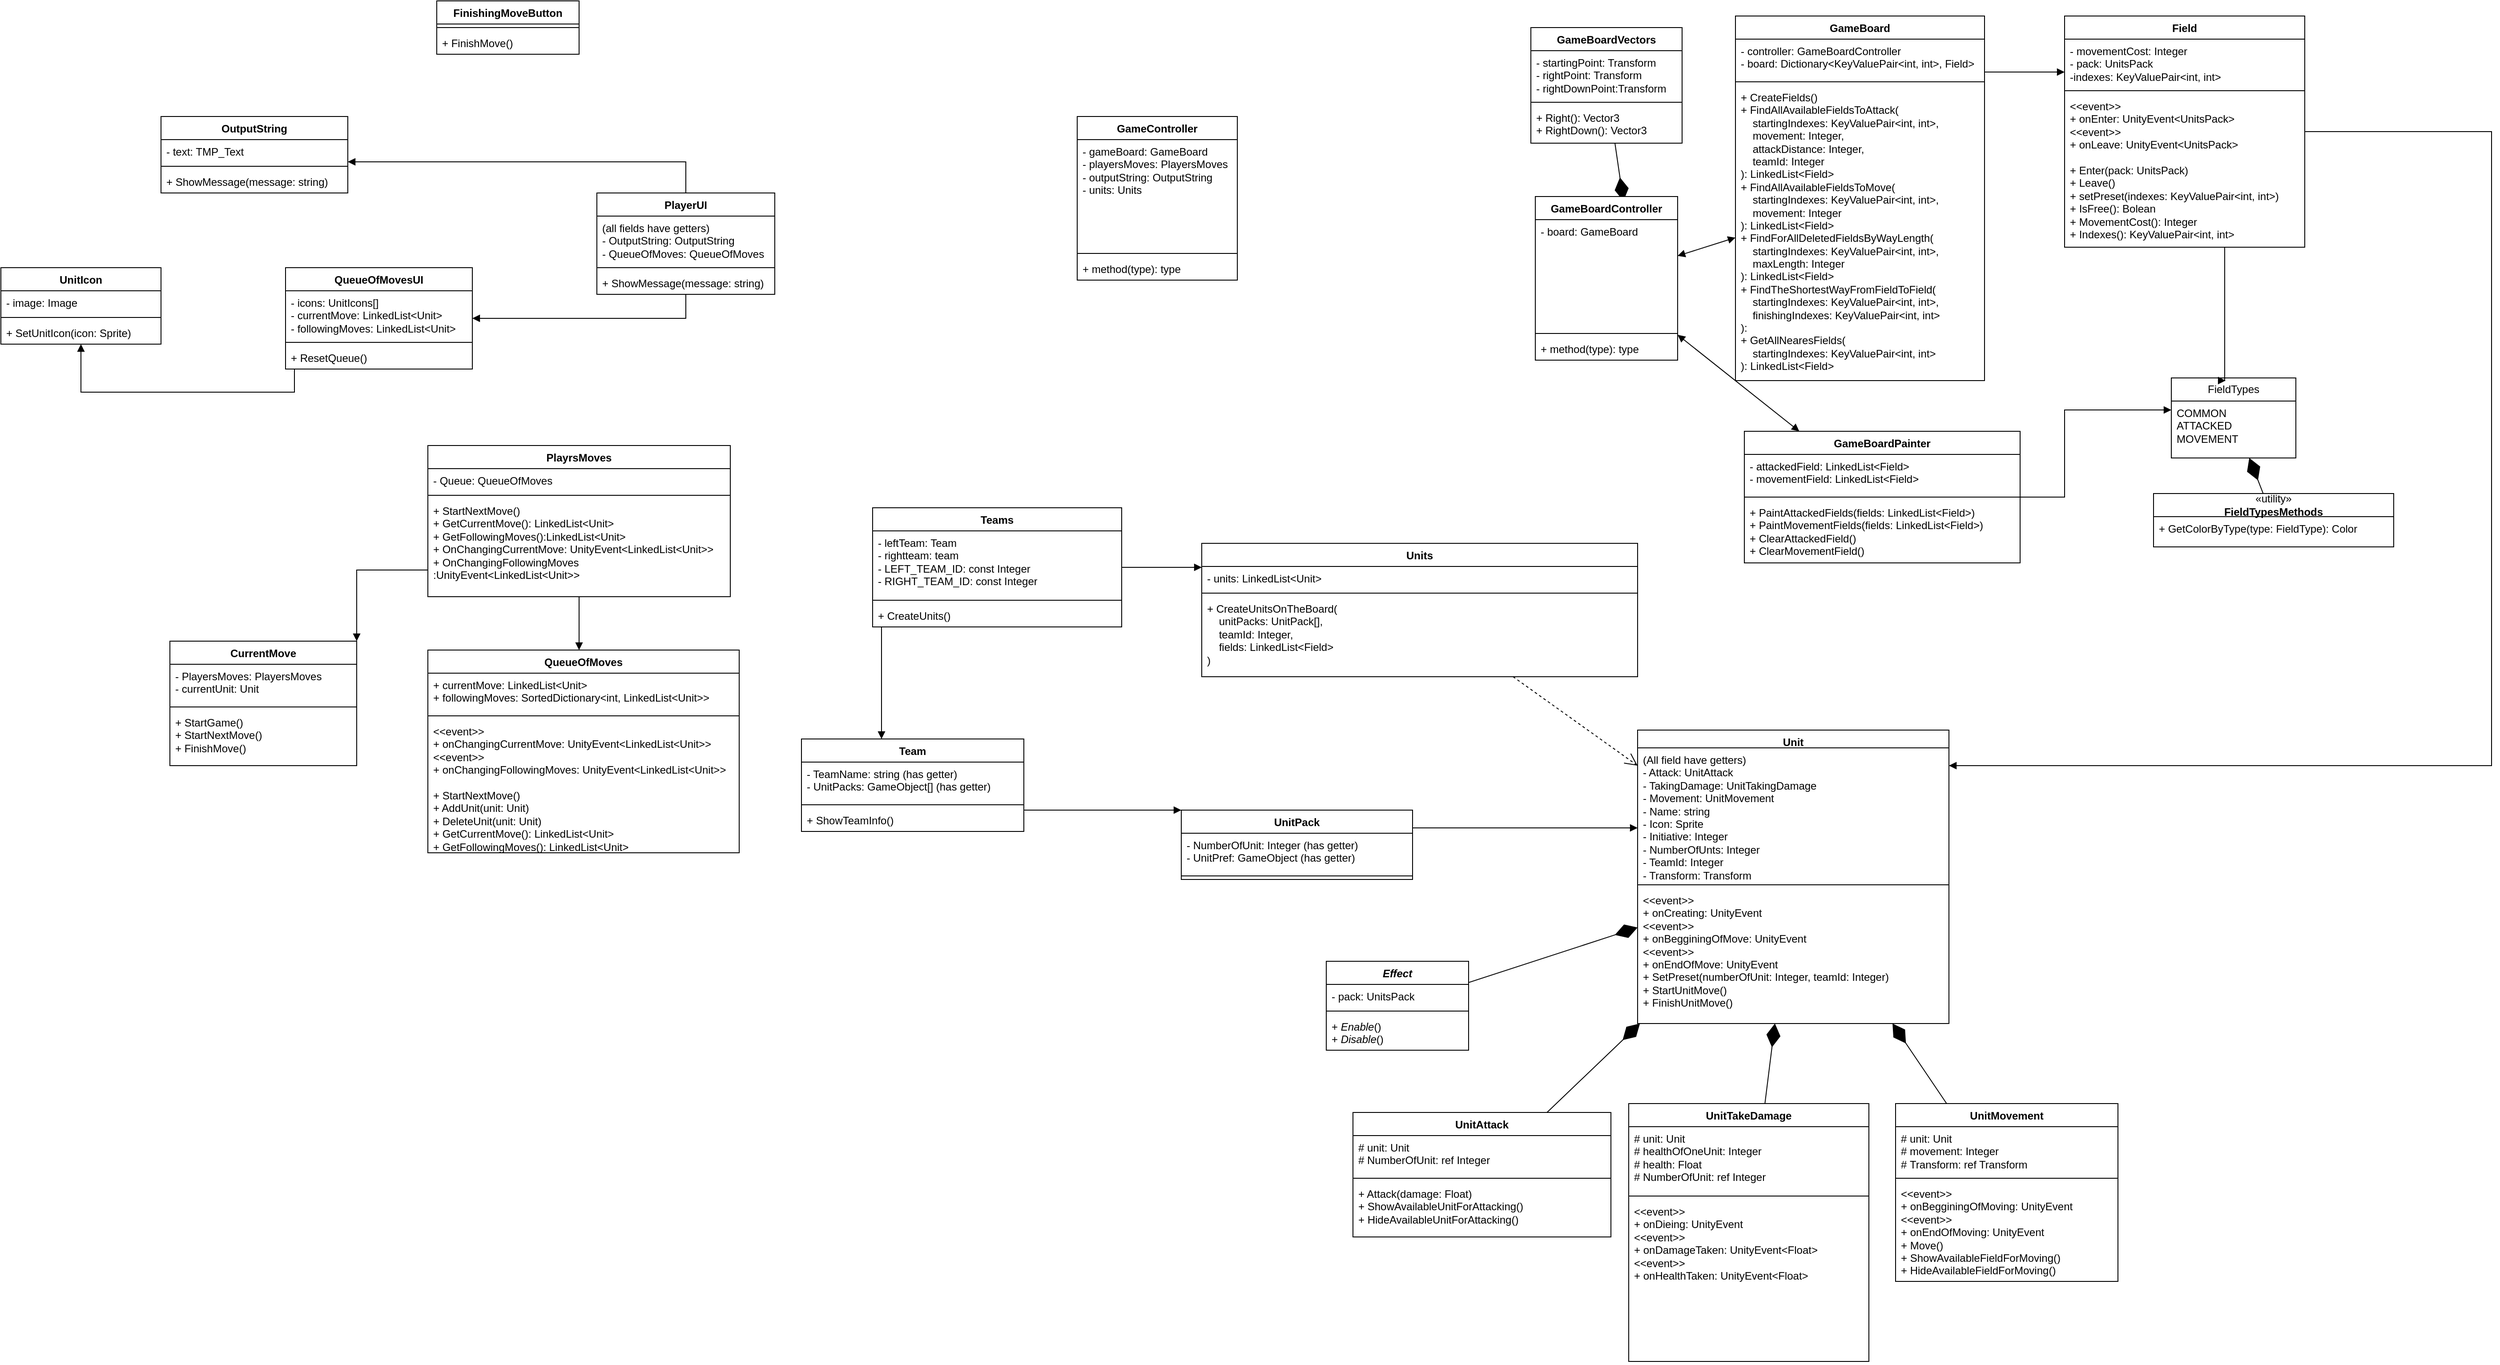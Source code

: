 <mxfile version="21.6.9" type="github">
  <diagram id="C5RBs43oDa-KdzZeNtuy" name="Page-1">
    <mxGraphModel dx="1903" dy="1800" grid="1" gridSize="10" guides="1" tooltips="1" connect="1" arrows="1" fold="1" page="1" pageScale="1" pageWidth="827" pageHeight="1169" math="0" shadow="0">
      <root>
        <mxCell id="WIyWlLk6GJQsqaUBKTNV-0" />
        <mxCell id="WIyWlLk6GJQsqaUBKTNV-1" parent="WIyWlLk6GJQsqaUBKTNV-0" />
        <mxCell id="EaTMiEXX-xrMI2xyaHmL-0" value="GameController" style="swimlane;fontStyle=1;align=center;verticalAlign=top;childLayout=stackLayout;horizontal=1;startSize=26;horizontalStack=0;resizeParent=1;resizeParentMax=0;resizeLast=0;collapsible=1;marginBottom=0;whiteSpace=wrap;html=1;" parent="WIyWlLk6GJQsqaUBKTNV-1" vertex="1">
          <mxGeometry x="450" y="-90" width="180" height="184" as="geometry" />
        </mxCell>
        <mxCell id="EaTMiEXX-xrMI2xyaHmL-1" value="- gameBoard: GameBoard&lt;br&gt;- playersMoves: PlayersMoves&lt;br&gt;- outputString:&amp;nbsp;OutputString&lt;br&gt;- units: Units" style="text;strokeColor=none;fillColor=none;align=left;verticalAlign=top;spacingLeft=4;spacingRight=4;overflow=hidden;rotatable=0;points=[[0,0.5],[1,0.5]];portConstraint=eastwest;whiteSpace=wrap;html=1;" parent="EaTMiEXX-xrMI2xyaHmL-0" vertex="1">
          <mxGeometry y="26" width="180" height="124" as="geometry" />
        </mxCell>
        <mxCell id="EaTMiEXX-xrMI2xyaHmL-2" value="" style="line;strokeWidth=1;fillColor=none;align=left;verticalAlign=middle;spacingTop=-1;spacingLeft=3;spacingRight=3;rotatable=0;labelPosition=right;points=[];portConstraint=eastwest;strokeColor=inherit;" parent="EaTMiEXX-xrMI2xyaHmL-0" vertex="1">
          <mxGeometry y="150" width="180" height="8" as="geometry" />
        </mxCell>
        <mxCell id="EaTMiEXX-xrMI2xyaHmL-3" value="+ method(type): type" style="text;strokeColor=none;fillColor=none;align=left;verticalAlign=top;spacingLeft=4;spacingRight=4;overflow=hidden;rotatable=0;points=[[0,0.5],[1,0.5]];portConstraint=eastwest;whiteSpace=wrap;html=1;" parent="EaTMiEXX-xrMI2xyaHmL-0" vertex="1">
          <mxGeometry y="158" width="180" height="26" as="geometry" />
        </mxCell>
        <mxCell id="EaTMiEXX-xrMI2xyaHmL-4" value="GameBoard&lt;br&gt;" style="swimlane;fontStyle=1;align=center;verticalAlign=top;childLayout=stackLayout;horizontal=1;startSize=26;horizontalStack=0;resizeParent=1;resizeParentMax=0;resizeLast=0;collapsible=1;marginBottom=0;whiteSpace=wrap;html=1;" parent="WIyWlLk6GJQsqaUBKTNV-1" vertex="1">
          <mxGeometry x="1190" y="-203" width="280" height="410" as="geometry" />
        </mxCell>
        <mxCell id="EaTMiEXX-xrMI2xyaHmL-5" value="- controller: GameBoardController&lt;br&gt;- board:&amp;nbsp;Dictionary&amp;lt;KeyValuePair&amp;lt;int, int&amp;gt;, Field&amp;gt;" style="text;strokeColor=none;fillColor=none;align=left;verticalAlign=top;spacingLeft=4;spacingRight=4;overflow=hidden;rotatable=0;points=[[0,0.5],[1,0.5]];portConstraint=eastwest;whiteSpace=wrap;html=1;" parent="EaTMiEXX-xrMI2xyaHmL-4" vertex="1">
          <mxGeometry y="26" width="280" height="44" as="geometry" />
        </mxCell>
        <mxCell id="EaTMiEXX-xrMI2xyaHmL-6" value="" style="line;strokeWidth=1;fillColor=none;align=left;verticalAlign=middle;spacingTop=-1;spacingLeft=3;spacingRight=3;rotatable=0;labelPosition=right;points=[];portConstraint=eastwest;strokeColor=inherit;" parent="EaTMiEXX-xrMI2xyaHmL-4" vertex="1">
          <mxGeometry y="70" width="280" height="8" as="geometry" />
        </mxCell>
        <mxCell id="EaTMiEXX-xrMI2xyaHmL-7" value="+&amp;nbsp;CreateFields()&lt;br&gt;+&amp;nbsp;FindAllAvailableFieldsToAttack(&lt;br&gt;&lt;span style=&quot;&quot;&gt;&lt;span style=&quot;&quot;&gt;&amp;nbsp;&amp;nbsp;&amp;nbsp;&amp;nbsp;&lt;/span&gt;&lt;/span&gt;startingIndexes: KeyValuePair&amp;lt;int, int&amp;gt;, &lt;br&gt;&lt;span style=&quot;&quot;&gt;&lt;span style=&quot;&quot;&gt;&amp;nbsp;&amp;nbsp;&amp;nbsp;&amp;nbsp;&lt;/span&gt;&lt;/span&gt;movement: Integer,&lt;br&gt;&lt;span style=&quot;&quot;&gt;&lt;span style=&quot;&quot;&gt;&amp;nbsp;&amp;nbsp;&amp;nbsp;&amp;nbsp;&lt;/span&gt;&lt;/span&gt;attackDistance: Integer,&lt;br&gt;&lt;span style=&quot;&quot;&gt;&lt;span style=&quot;&quot;&gt;&amp;nbsp;&amp;nbsp;&amp;nbsp;&amp;nbsp;&lt;/span&gt;&lt;/span&gt;teamId: Integer&lt;br&gt;):&amp;nbsp;LinkedList&amp;lt;Field&amp;gt;&lt;br&gt;+&amp;nbsp;FindAllAvailableFieldsToMove(&lt;br style=&quot;border-color: var(--border-color);&quot;&gt;&amp;nbsp;&amp;nbsp;&amp;nbsp;&amp;nbsp;startingIndexes: KeyValuePair&amp;lt;int, int&amp;gt;,&lt;br style=&quot;border-color: var(--border-color);&quot;&gt;&lt;span style=&quot;border-color: var(--border-color);&quot;&gt;&amp;nbsp;&amp;nbsp;&amp;nbsp;&amp;nbsp;&lt;/span&gt;movement: Integer&lt;br&gt;):&amp;nbsp;LinkedList&amp;lt;Field&amp;gt;&lt;br&gt;+&amp;nbsp;FindForAllDeletedFieldsByWayLength(&lt;br style=&quot;border-color: var(--border-color);&quot;&gt;&amp;nbsp;&amp;nbsp;&amp;nbsp;&amp;nbsp;startingIndexes: KeyValuePair&amp;lt;int, int&amp;gt;,&lt;br style=&quot;border-color: var(--border-color);&quot;&gt;&amp;nbsp;&amp;nbsp;&amp;nbsp;&amp;nbsp;maxLength: Integer&lt;br&gt;):&amp;nbsp;LinkedList&amp;lt;Field&amp;gt;&lt;br&gt;+&amp;nbsp;FindTheShortestWayFromFieldToField(&lt;br style=&quot;border-color: var(--border-color);&quot;&gt;&amp;nbsp;&amp;nbsp;&amp;nbsp;&amp;nbsp;startingIndexes: KeyValuePair&amp;lt;int, int&amp;gt;,&lt;br style=&quot;border-color: var(--border-color);&quot;&gt;&amp;nbsp;&amp;nbsp;&amp;nbsp;&amp;nbsp;finishingIndexes: KeyValuePair&amp;lt;int, int&amp;gt;&lt;br&gt;):&amp;nbsp;&lt;br&gt;+&amp;nbsp;GetAllNearesFields(&lt;br style=&quot;border-color: var(--border-color);&quot;&gt;&amp;nbsp;&amp;nbsp;&amp;nbsp;&amp;nbsp;startingIndexes: KeyValuePair&amp;lt;int, int&amp;gt;&lt;br&gt;):&amp;nbsp;LinkedList&amp;lt;Field&amp;gt;&lt;br&gt;" style="text;strokeColor=none;fillColor=none;align=left;verticalAlign=top;spacingLeft=4;spacingRight=4;overflow=hidden;rotatable=0;points=[[0,0.5],[1,0.5]];portConstraint=eastwest;whiteSpace=wrap;html=1;" parent="EaTMiEXX-xrMI2xyaHmL-4" vertex="1">
          <mxGeometry y="78" width="280" height="332" as="geometry" />
        </mxCell>
        <mxCell id="EaTMiEXX-xrMI2xyaHmL-8" value="PlayrsMoves" style="swimlane;fontStyle=1;align=center;verticalAlign=top;childLayout=stackLayout;horizontal=1;startSize=26;horizontalStack=0;resizeParent=1;resizeParentMax=0;resizeLast=0;collapsible=1;marginBottom=0;whiteSpace=wrap;html=1;" parent="WIyWlLk6GJQsqaUBKTNV-1" vertex="1">
          <mxGeometry x="-280" y="280" width="340" height="170" as="geometry" />
        </mxCell>
        <mxCell id="EaTMiEXX-xrMI2xyaHmL-9" value="- Queue: QueueOfMoves" style="text;strokeColor=none;fillColor=none;align=left;verticalAlign=top;spacingLeft=4;spacingRight=4;overflow=hidden;rotatable=0;points=[[0,0.5],[1,0.5]];portConstraint=eastwest;whiteSpace=wrap;html=1;" parent="EaTMiEXX-xrMI2xyaHmL-8" vertex="1">
          <mxGeometry y="26" width="340" height="26" as="geometry" />
        </mxCell>
        <mxCell id="EaTMiEXX-xrMI2xyaHmL-10" value="" style="line;strokeWidth=1;fillColor=none;align=left;verticalAlign=middle;spacingTop=-1;spacingLeft=3;spacingRight=3;rotatable=0;labelPosition=right;points=[];portConstraint=eastwest;strokeColor=inherit;" parent="EaTMiEXX-xrMI2xyaHmL-8" vertex="1">
          <mxGeometry y="52" width="340" height="8" as="geometry" />
        </mxCell>
        <mxCell id="EaTMiEXX-xrMI2xyaHmL-11" value="+&amp;nbsp;StartNextMove()&lt;br&gt;+&amp;nbsp;GetCurrentMove():&amp;nbsp;LinkedList&amp;lt;Unit&amp;gt;&lt;br&gt;+ GetFollowingMoves():LinkedList&amp;lt;Unit&amp;gt;&lt;br&gt;+&amp;nbsp;OnChangingCurrentMove:&amp;nbsp;UnityEvent&amp;lt;LinkedList&amp;lt;Unit&amp;gt;&amp;gt;&lt;br&gt;+ OnChangingFollowingMoves :UnityEvent&amp;lt;LinkedList&amp;lt;Unit&amp;gt;&amp;gt;" style="text;strokeColor=none;fillColor=none;align=left;verticalAlign=top;spacingLeft=4;spacingRight=4;overflow=hidden;rotatable=0;points=[[0,0.5],[1,0.5]];portConstraint=eastwest;whiteSpace=wrap;html=1;" parent="EaTMiEXX-xrMI2xyaHmL-8" vertex="1">
          <mxGeometry y="60" width="340" height="110" as="geometry" />
        </mxCell>
        <mxCell id="EaTMiEXX-xrMI2xyaHmL-12" value="OutputString" style="swimlane;fontStyle=1;align=center;verticalAlign=top;childLayout=stackLayout;horizontal=1;startSize=26;horizontalStack=0;resizeParent=1;resizeParentMax=0;resizeLast=0;collapsible=1;marginBottom=0;whiteSpace=wrap;html=1;" parent="WIyWlLk6GJQsqaUBKTNV-1" vertex="1">
          <mxGeometry x="-580" y="-90" width="210" height="86" as="geometry" />
        </mxCell>
        <mxCell id="EaTMiEXX-xrMI2xyaHmL-13" value="- text: TMP_Text" style="text;strokeColor=none;fillColor=none;align=left;verticalAlign=top;spacingLeft=4;spacingRight=4;overflow=hidden;rotatable=0;points=[[0,0.5],[1,0.5]];portConstraint=eastwest;whiteSpace=wrap;html=1;" parent="EaTMiEXX-xrMI2xyaHmL-12" vertex="1">
          <mxGeometry y="26" width="210" height="26" as="geometry" />
        </mxCell>
        <mxCell id="EaTMiEXX-xrMI2xyaHmL-14" value="" style="line;strokeWidth=1;fillColor=none;align=left;verticalAlign=middle;spacingTop=-1;spacingLeft=3;spacingRight=3;rotatable=0;labelPosition=right;points=[];portConstraint=eastwest;strokeColor=inherit;" parent="EaTMiEXX-xrMI2xyaHmL-12" vertex="1">
          <mxGeometry y="52" width="210" height="8" as="geometry" />
        </mxCell>
        <mxCell id="EaTMiEXX-xrMI2xyaHmL-15" value="+&amp;nbsp;ShowMessage(message: string)" style="text;strokeColor=none;fillColor=none;align=left;verticalAlign=top;spacingLeft=4;spacingRight=4;overflow=hidden;rotatable=0;points=[[0,0.5],[1,0.5]];portConstraint=eastwest;whiteSpace=wrap;html=1;" parent="EaTMiEXX-xrMI2xyaHmL-12" vertex="1">
          <mxGeometry y="60" width="210" height="26" as="geometry" />
        </mxCell>
        <mxCell id="EaTMiEXX-xrMI2xyaHmL-16" value="Units" style="swimlane;fontStyle=1;align=center;verticalAlign=top;childLayout=stackLayout;horizontal=1;startSize=26;horizontalStack=0;resizeParent=1;resizeParentMax=0;resizeLast=0;collapsible=1;marginBottom=0;whiteSpace=wrap;html=1;" parent="WIyWlLk6GJQsqaUBKTNV-1" vertex="1">
          <mxGeometry x="590" y="390" width="490" height="150" as="geometry" />
        </mxCell>
        <mxCell id="EaTMiEXX-xrMI2xyaHmL-17" value="- units: LinkedList&amp;lt;Unit&amp;gt;" style="text;strokeColor=none;fillColor=none;align=left;verticalAlign=top;spacingLeft=4;spacingRight=4;overflow=hidden;rotatable=0;points=[[0,0.5],[1,0.5]];portConstraint=eastwest;whiteSpace=wrap;html=1;" parent="EaTMiEXX-xrMI2xyaHmL-16" vertex="1">
          <mxGeometry y="26" width="490" height="26" as="geometry" />
        </mxCell>
        <mxCell id="EaTMiEXX-xrMI2xyaHmL-18" value="" style="line;strokeWidth=1;fillColor=none;align=left;verticalAlign=middle;spacingTop=-1;spacingLeft=3;spacingRight=3;rotatable=0;labelPosition=right;points=[];portConstraint=eastwest;strokeColor=inherit;" parent="EaTMiEXX-xrMI2xyaHmL-16" vertex="1">
          <mxGeometry y="52" width="490" height="8" as="geometry" />
        </mxCell>
        <mxCell id="EaTMiEXX-xrMI2xyaHmL-19" value="+ CreateUnitsOnTheBoard(&lt;br&gt;&lt;span style=&quot;&quot;&gt;&lt;span style=&quot;&quot;&gt;&amp;nbsp;&amp;nbsp;&amp;nbsp;&amp;nbsp;&lt;/span&gt;&lt;/span&gt;unitPacks:&amp;nbsp;UnitPack[],&lt;br&gt;&lt;span style=&quot;&quot;&gt;&lt;span style=&quot;&quot;&gt;&amp;nbsp;&amp;nbsp;&amp;nbsp;&amp;nbsp;&lt;/span&gt;&lt;/span&gt;teamId: Integer,&lt;br&gt;&lt;span style=&quot;&quot;&gt;&lt;span style=&quot;&quot;&gt;&amp;nbsp;&amp;nbsp;&amp;nbsp;&amp;nbsp;&lt;/span&gt;&lt;/span&gt;fields:&amp;nbsp;LinkedList&amp;lt;Field&amp;gt;&lt;br&gt;)&lt;br&gt;" style="text;strokeColor=none;fillColor=none;align=left;verticalAlign=top;spacingLeft=4;spacingRight=4;overflow=hidden;rotatable=0;points=[[0,0.5],[1,0.5]];portConstraint=eastwest;whiteSpace=wrap;html=1;" parent="EaTMiEXX-xrMI2xyaHmL-16" vertex="1">
          <mxGeometry y="60" width="490" height="90" as="geometry" />
        </mxCell>
        <mxCell id="EaTMiEXX-xrMI2xyaHmL-38" value="&lt;i&gt;Effect&lt;/i&gt;" style="swimlane;fontStyle=1;align=center;verticalAlign=top;childLayout=stackLayout;horizontal=1;startSize=26;horizontalStack=0;resizeParent=1;resizeParentMax=0;resizeLast=0;collapsible=1;marginBottom=0;whiteSpace=wrap;html=1;" parent="WIyWlLk6GJQsqaUBKTNV-1" vertex="1">
          <mxGeometry x="730" y="860" width="160" height="100" as="geometry" />
        </mxCell>
        <mxCell id="EaTMiEXX-xrMI2xyaHmL-39" value="- pack: UnitsPack" style="text;strokeColor=none;fillColor=none;align=left;verticalAlign=top;spacingLeft=4;spacingRight=4;overflow=hidden;rotatable=0;points=[[0,0.5],[1,0.5]];portConstraint=eastwest;whiteSpace=wrap;html=1;" parent="EaTMiEXX-xrMI2xyaHmL-38" vertex="1">
          <mxGeometry y="26" width="160" height="26" as="geometry" />
        </mxCell>
        <mxCell id="EaTMiEXX-xrMI2xyaHmL-40" value="" style="line;strokeWidth=1;fillColor=none;align=left;verticalAlign=middle;spacingTop=-1;spacingLeft=3;spacingRight=3;rotatable=0;labelPosition=right;points=[];portConstraint=eastwest;strokeColor=inherit;" parent="EaTMiEXX-xrMI2xyaHmL-38" vertex="1">
          <mxGeometry y="52" width="160" height="8" as="geometry" />
        </mxCell>
        <mxCell id="EaTMiEXX-xrMI2xyaHmL-41" value="+&amp;nbsp;&lt;i style=&quot;border-color: var(--border-color);&quot;&gt;Enable&lt;/i&gt;()&lt;br style=&quot;border-color: var(--border-color);&quot;&gt;+&amp;nbsp;&lt;i style=&quot;border-color: var(--border-color);&quot;&gt;Disable&lt;/i&gt;()" style="text;strokeColor=none;fillColor=none;align=left;verticalAlign=top;spacingLeft=4;spacingRight=4;overflow=hidden;rotatable=0;points=[[0,0.5],[1,0.5]];portConstraint=eastwest;whiteSpace=wrap;html=1;" parent="EaTMiEXX-xrMI2xyaHmL-38" vertex="1">
          <mxGeometry y="60" width="160" height="40" as="geometry" />
        </mxCell>
        <mxCell id="EaTMiEXX-xrMI2xyaHmL-44" value="Unit" style="swimlane;fontStyle=1;align=center;verticalAlign=top;childLayout=stackLayout;horizontal=1;startSize=20;horizontalStack=0;resizeParent=1;resizeParentMax=0;resizeLast=0;collapsible=1;marginBottom=0;whiteSpace=wrap;html=1;" parent="WIyWlLk6GJQsqaUBKTNV-1" vertex="1">
          <mxGeometry x="1080" y="600" width="350" height="330" as="geometry" />
        </mxCell>
        <mxCell id="EaTMiEXX-xrMI2xyaHmL-45" value="(All field have getters)&lt;br&gt;- Attack: UnitAttack&lt;br&gt;- TakingDamage: UnitTakingDamage&lt;br&gt;- Movement: UnitMovement&lt;br&gt;- Name: string&lt;br&gt;- Icon: Sprite&lt;br&gt;- Initiative: Integer&lt;br&gt;- NumberOfUnts: Integer&lt;br&gt;- TeamId: Integer&lt;br&gt;- Transform: Transform" style="text;strokeColor=none;fillColor=none;align=left;verticalAlign=top;spacingLeft=4;spacingRight=4;overflow=hidden;rotatable=0;points=[[0,0.5],[1,0.5]];portConstraint=eastwest;whiteSpace=wrap;html=1;" parent="EaTMiEXX-xrMI2xyaHmL-44" vertex="1">
          <mxGeometry y="20" width="350" height="150" as="geometry" />
        </mxCell>
        <mxCell id="EaTMiEXX-xrMI2xyaHmL-46" value="" style="line;strokeWidth=1;fillColor=none;align=left;verticalAlign=middle;spacingTop=-1;spacingLeft=3;spacingRight=3;rotatable=0;labelPosition=right;points=[];portConstraint=eastwest;strokeColor=inherit;" parent="EaTMiEXX-xrMI2xyaHmL-44" vertex="1">
          <mxGeometry y="170" width="350" height="8" as="geometry" />
        </mxCell>
        <mxCell id="EaTMiEXX-xrMI2xyaHmL-47" value="&amp;lt;&amp;lt;event&amp;gt;&amp;gt;&lt;br style=&quot;border-color: var(--border-color);&quot;&gt;+ onCreating: UnityEvent&lt;br&gt;&amp;lt;&amp;lt;event&amp;gt;&amp;gt;&lt;br style=&quot;border-color: var(--border-color);&quot;&gt;+ onBegginingOfMove: UnityEvent&lt;br&gt;&amp;lt;&amp;lt;event&amp;gt;&amp;gt;&lt;br style=&quot;border-color: var(--border-color);&quot;&gt;+ onEndOfMove: UnityEvent&lt;br&gt;+ SetPreset(numberOfUnit: Integer, teamId: Integer)&lt;br&gt;+&amp;nbsp;StartUnitMove()&lt;br&gt;+&amp;nbsp;FinishUnitMove()" style="text;strokeColor=none;fillColor=none;align=left;verticalAlign=top;spacingLeft=4;spacingRight=4;overflow=hidden;rotatable=0;points=[[0,0.5],[1,0.5]];portConstraint=eastwest;whiteSpace=wrap;html=1;" parent="EaTMiEXX-xrMI2xyaHmL-44" vertex="1">
          <mxGeometry y="178" width="350" height="152" as="geometry" />
        </mxCell>
        <mxCell id="EaTMiEXX-xrMI2xyaHmL-49" value="" style="endArrow=diamondThin;endFill=1;endSize=24;html=1;rounded=0;" parent="WIyWlLk6GJQsqaUBKTNV-1" source="EaTMiEXX-xrMI2xyaHmL-38" target="EaTMiEXX-xrMI2xyaHmL-44" edge="1">
          <mxGeometry width="160" relative="1" as="geometry">
            <mxPoint x="742" y="743" as="sourcePoint" />
            <mxPoint x="619.953" y="638" as="targetPoint" />
          </mxGeometry>
        </mxCell>
        <mxCell id="EaTMiEXX-xrMI2xyaHmL-51" value="Field" style="swimlane;fontStyle=1;align=center;verticalAlign=top;childLayout=stackLayout;horizontal=1;startSize=26;horizontalStack=0;resizeParent=1;resizeParentMax=0;resizeLast=0;collapsible=1;marginBottom=0;whiteSpace=wrap;html=1;" parent="WIyWlLk6GJQsqaUBKTNV-1" vertex="1">
          <mxGeometry x="1560" y="-203" width="270" height="260" as="geometry" />
        </mxCell>
        <mxCell id="EaTMiEXX-xrMI2xyaHmL-52" value="- movementCost: Integer&lt;br&gt;- pack: UnitsPack&lt;br&gt;-indexes: KeyValuePair&amp;lt;int, int&amp;gt;" style="text;strokeColor=none;fillColor=none;align=left;verticalAlign=top;spacingLeft=4;spacingRight=4;overflow=hidden;rotatable=0;points=[[0,0.5],[1,0.5]];portConstraint=eastwest;whiteSpace=wrap;html=1;" parent="EaTMiEXX-xrMI2xyaHmL-51" vertex="1">
          <mxGeometry y="26" width="270" height="54" as="geometry" />
        </mxCell>
        <mxCell id="EaTMiEXX-xrMI2xyaHmL-53" value="" style="line;strokeWidth=1;fillColor=none;align=left;verticalAlign=middle;spacingTop=-1;spacingLeft=3;spacingRight=3;rotatable=0;labelPosition=right;points=[];portConstraint=eastwest;strokeColor=inherit;" parent="EaTMiEXX-xrMI2xyaHmL-51" vertex="1">
          <mxGeometry y="80" width="270" height="8" as="geometry" />
        </mxCell>
        <mxCell id="EaTMiEXX-xrMI2xyaHmL-54" value="&amp;lt;&amp;lt;event&amp;gt;&amp;gt;&lt;br&gt;+ onEnter: UnityEvent&amp;lt;UnitsPack&amp;gt;&lt;br&gt;&amp;lt;&amp;lt;event&amp;gt;&amp;gt;&lt;br style=&quot;border-color: var(--border-color);&quot;&gt;+ onLeave: UnityEvent&amp;lt;UnitsPack&amp;gt;&lt;br&gt;&lt;br&gt;+ Enter(pack: UnitsPack)&amp;nbsp;&lt;br&gt;+ Leave()&lt;br style=&quot;border-color: var(--border-color);&quot;&gt;+ setPreset(indexes: KeyValuePair&amp;lt;int, int&amp;gt;)&lt;br&gt;+ IsFree(): Bolean&lt;br&gt;+ MovementCost(): Integer&lt;br&gt;+ Indexes(): KeyValuePair&amp;lt;int, int&amp;gt;" style="text;strokeColor=none;fillColor=none;align=left;verticalAlign=top;spacingLeft=4;spacingRight=4;overflow=hidden;rotatable=0;points=[[0,0.5],[1,0.5]];portConstraint=eastwest;whiteSpace=wrap;html=1;" parent="EaTMiEXX-xrMI2xyaHmL-51" vertex="1">
          <mxGeometry y="88" width="270" height="172" as="geometry" />
        </mxCell>
        <mxCell id="EaTMiEXX-xrMI2xyaHmL-76" value="" style="html=1;verticalAlign=bottom;endArrow=block;edgeStyle=elbowEdgeStyle;elbow=horizontal;curved=0;rounded=0;" parent="WIyWlLk6GJQsqaUBKTNV-1" source="EaTMiEXX-xrMI2xyaHmL-4" target="EaTMiEXX-xrMI2xyaHmL-51" edge="1">
          <mxGeometry width="80" relative="1" as="geometry">
            <mxPoint x="863" y="270" as="sourcePoint" />
            <mxPoint x="1016" y="270" as="targetPoint" />
            <Array as="points">
              <mxPoint x="1510" y="-140" />
            </Array>
          </mxGeometry>
        </mxCell>
        <mxCell id="EaTMiEXX-xrMI2xyaHmL-77" value="Teams" style="swimlane;fontStyle=1;align=center;verticalAlign=top;childLayout=stackLayout;horizontal=1;startSize=26;horizontalStack=0;resizeParent=1;resizeParentMax=0;resizeLast=0;collapsible=1;marginBottom=0;whiteSpace=wrap;html=1;" parent="WIyWlLk6GJQsqaUBKTNV-1" vertex="1">
          <mxGeometry x="220" y="350" width="280" height="134" as="geometry" />
        </mxCell>
        <mxCell id="EaTMiEXX-xrMI2xyaHmL-78" value="- leftTeam: Team&lt;br&gt;- rightteam: team&lt;br&gt;-&amp;nbsp;LEFT_TEAM_ID: const Integer&lt;br&gt;-&amp;nbsp;RIGHT_TEAM_ID: const Integer" style="text;strokeColor=none;fillColor=none;align=left;verticalAlign=top;spacingLeft=4;spacingRight=4;overflow=hidden;rotatable=0;points=[[0,0.5],[1,0.5]];portConstraint=eastwest;whiteSpace=wrap;html=1;" parent="EaTMiEXX-xrMI2xyaHmL-77" vertex="1">
          <mxGeometry y="26" width="280" height="74" as="geometry" />
        </mxCell>
        <mxCell id="EaTMiEXX-xrMI2xyaHmL-79" value="" style="line;strokeWidth=1;fillColor=none;align=left;verticalAlign=middle;spacingTop=-1;spacingLeft=3;spacingRight=3;rotatable=0;labelPosition=right;points=[];portConstraint=eastwest;strokeColor=inherit;" parent="EaTMiEXX-xrMI2xyaHmL-77" vertex="1">
          <mxGeometry y="100" width="280" height="8" as="geometry" />
        </mxCell>
        <mxCell id="EaTMiEXX-xrMI2xyaHmL-80" value="+ CreateUnits()" style="text;strokeColor=none;fillColor=none;align=left;verticalAlign=top;spacingLeft=4;spacingRight=4;overflow=hidden;rotatable=0;points=[[0,0.5],[1,0.5]];portConstraint=eastwest;whiteSpace=wrap;html=1;" parent="EaTMiEXX-xrMI2xyaHmL-77" vertex="1">
          <mxGeometry y="108" width="280" height="26" as="geometry" />
        </mxCell>
        <mxCell id="EaTMiEXX-xrMI2xyaHmL-85" value="" style="html=1;verticalAlign=bottom;endArrow=block;edgeStyle=elbowEdgeStyle;elbow=horizontal;curved=0;rounded=0;" parent="WIyWlLk6GJQsqaUBKTNV-1" source="EaTMiEXX-xrMI2xyaHmL-77" target="cfCIgnpP6FmtXwm1uvhF-5" edge="1">
          <mxGeometry x="-0.009" width="80" relative="1" as="geometry">
            <mxPoint x="270" y="460" as="sourcePoint" />
            <mxPoint x="230" y="560" as="targetPoint" />
            <Array as="points">
              <mxPoint x="230" y="500" />
            </Array>
            <mxPoint as="offset" />
          </mxGeometry>
        </mxCell>
        <mxCell id="FYeSxJj_n7ljjAGS_XsX-0" value="" style="html=1;verticalAlign=bottom;endArrow=block;edgeStyle=elbowEdgeStyle;elbow=vertical;curved=0;rounded=0;" parent="WIyWlLk6GJQsqaUBKTNV-1" source="EaTMiEXX-xrMI2xyaHmL-51" target="EaTMiEXX-xrMI2xyaHmL-44" edge="1">
          <mxGeometry width="80" relative="1" as="geometry">
            <mxPoint x="870" y="280" as="sourcePoint" />
            <mxPoint x="587" y="548" as="targetPoint" />
            <Array as="points">
              <mxPoint x="2040" y="640" />
            </Array>
          </mxGeometry>
        </mxCell>
        <mxCell id="FYeSxJj_n7ljjAGS_XsX-2" value="GameBoardVectors&lt;br&gt;" style="swimlane;fontStyle=1;align=center;verticalAlign=top;childLayout=stackLayout;horizontal=1;startSize=26;horizontalStack=0;resizeParent=1;resizeParentMax=0;resizeLast=0;collapsible=1;marginBottom=0;whiteSpace=wrap;html=1;" parent="WIyWlLk6GJQsqaUBKTNV-1" vertex="1">
          <mxGeometry x="960" y="-190" width="170" height="130" as="geometry" />
        </mxCell>
        <mxCell id="FYeSxJj_n7ljjAGS_XsX-3" value="- startingPoint: Transform&lt;br&gt;- rightPoint: Transform&lt;br&gt;- rightDownPoint:Transform" style="text;strokeColor=none;fillColor=none;align=left;verticalAlign=top;spacingLeft=4;spacingRight=4;overflow=hidden;rotatable=0;points=[[0,0.5],[1,0.5]];portConstraint=eastwest;whiteSpace=wrap;html=1;" parent="FYeSxJj_n7ljjAGS_XsX-2" vertex="1">
          <mxGeometry y="26" width="170" height="54" as="geometry" />
        </mxCell>
        <mxCell id="FYeSxJj_n7ljjAGS_XsX-4" value="" style="line;strokeWidth=1;fillColor=none;align=left;verticalAlign=middle;spacingTop=-1;spacingLeft=3;spacingRight=3;rotatable=0;labelPosition=right;points=[];portConstraint=eastwest;strokeColor=inherit;" parent="FYeSxJj_n7ljjAGS_XsX-2" vertex="1">
          <mxGeometry y="80" width="170" height="8" as="geometry" />
        </mxCell>
        <mxCell id="FYeSxJj_n7ljjAGS_XsX-5" value="+ Right(): Vector3&lt;br&gt;+ RightDown(): Vector3" style="text;strokeColor=none;fillColor=none;align=left;verticalAlign=top;spacingLeft=4;spacingRight=4;overflow=hidden;rotatable=0;points=[[0,0.5],[1,0.5]];portConstraint=eastwest;whiteSpace=wrap;html=1;" parent="FYeSxJj_n7ljjAGS_XsX-2" vertex="1">
          <mxGeometry y="88" width="170" height="42" as="geometry" />
        </mxCell>
        <mxCell id="FYeSxJj_n7ljjAGS_XsX-6" value="" style="endArrow=diamondThin;endFill=1;endSize=24;html=1;rounded=0;entryX=0.619;entryY=0.028;entryDx=0;entryDy=0;entryPerimeter=0;" parent="WIyWlLk6GJQsqaUBKTNV-1" source="FYeSxJj_n7ljjAGS_XsX-2" target="FYeSxJj_n7ljjAGS_XsX-7" edge="1">
          <mxGeometry width="160" relative="1" as="geometry">
            <mxPoint x="853" y="80" as="sourcePoint" />
            <mxPoint x="1013" y="80" as="targetPoint" />
          </mxGeometry>
        </mxCell>
        <mxCell id="FYeSxJj_n7ljjAGS_XsX-7" value="GameBoardController&lt;br&gt;" style="swimlane;fontStyle=1;align=center;verticalAlign=top;childLayout=stackLayout;horizontal=1;startSize=26;horizontalStack=0;resizeParent=1;resizeParentMax=0;resizeLast=0;collapsible=1;marginBottom=0;whiteSpace=wrap;html=1;" parent="WIyWlLk6GJQsqaUBKTNV-1" vertex="1">
          <mxGeometry x="965" width="160" height="184" as="geometry" />
        </mxCell>
        <mxCell id="FYeSxJj_n7ljjAGS_XsX-8" value="- board: GameBoard" style="text;strokeColor=none;fillColor=none;align=left;verticalAlign=top;spacingLeft=4;spacingRight=4;overflow=hidden;rotatable=0;points=[[0,0.5],[1,0.5]];portConstraint=eastwest;whiteSpace=wrap;html=1;" parent="FYeSxJj_n7ljjAGS_XsX-7" vertex="1">
          <mxGeometry y="26" width="160" height="124" as="geometry" />
        </mxCell>
        <mxCell id="FYeSxJj_n7ljjAGS_XsX-9" value="" style="line;strokeWidth=1;fillColor=none;align=left;verticalAlign=middle;spacingTop=-1;spacingLeft=3;spacingRight=3;rotatable=0;labelPosition=right;points=[];portConstraint=eastwest;strokeColor=inherit;" parent="FYeSxJj_n7ljjAGS_XsX-7" vertex="1">
          <mxGeometry y="150" width="160" height="8" as="geometry" />
        </mxCell>
        <mxCell id="FYeSxJj_n7ljjAGS_XsX-10" value="+ method(type): type" style="text;strokeColor=none;fillColor=none;align=left;verticalAlign=top;spacingLeft=4;spacingRight=4;overflow=hidden;rotatable=0;points=[[0,0.5],[1,0.5]];portConstraint=eastwest;whiteSpace=wrap;html=1;" parent="FYeSxJj_n7ljjAGS_XsX-7" vertex="1">
          <mxGeometry y="158" width="160" height="26" as="geometry" />
        </mxCell>
        <mxCell id="FYeSxJj_n7ljjAGS_XsX-12" value="" style="endArrow=block;startArrow=block;endFill=1;startFill=1;html=1;rounded=0;" parent="WIyWlLk6GJQsqaUBKTNV-1" source="FYeSxJj_n7ljjAGS_XsX-7" target="EaTMiEXX-xrMI2xyaHmL-4" edge="1">
          <mxGeometry width="160" relative="1" as="geometry">
            <mxPoint x="700" y="280" as="sourcePoint" />
            <mxPoint x="860" y="280" as="targetPoint" />
          </mxGeometry>
        </mxCell>
        <mxCell id="JQ3Jmw7PuCBVcFsn3EA5-0" value="UnitTakeDamage" style="swimlane;fontStyle=1;align=center;verticalAlign=top;childLayout=stackLayout;horizontal=1;startSize=26;horizontalStack=0;resizeParent=1;resizeParentMax=0;resizeLast=0;collapsible=1;marginBottom=0;whiteSpace=wrap;html=1;" parent="WIyWlLk6GJQsqaUBKTNV-1" vertex="1">
          <mxGeometry x="1070" y="1020" width="270" height="290" as="geometry" />
        </mxCell>
        <mxCell id="JQ3Jmw7PuCBVcFsn3EA5-1" value="#&amp;nbsp;unit: Unit&lt;br&gt;#&amp;nbsp;healthOfOneUnit: Integer&lt;br&gt;#&amp;nbsp;health: Float&lt;br&gt;#&amp;nbsp;NumberOfUnit: ref Integer" style="text;strokeColor=none;fillColor=none;align=left;verticalAlign=top;spacingLeft=4;spacingRight=4;overflow=hidden;rotatable=0;points=[[0,0.5],[1,0.5]];portConstraint=eastwest;whiteSpace=wrap;html=1;" parent="JQ3Jmw7PuCBVcFsn3EA5-0" vertex="1">
          <mxGeometry y="26" width="270" height="74" as="geometry" />
        </mxCell>
        <mxCell id="JQ3Jmw7PuCBVcFsn3EA5-2" value="" style="line;strokeWidth=1;fillColor=none;align=left;verticalAlign=middle;spacingTop=-1;spacingLeft=3;spacingRight=3;rotatable=0;labelPosition=right;points=[];portConstraint=eastwest;strokeColor=inherit;" parent="JQ3Jmw7PuCBVcFsn3EA5-0" vertex="1">
          <mxGeometry y="100" width="270" height="8" as="geometry" />
        </mxCell>
        <mxCell id="JQ3Jmw7PuCBVcFsn3EA5-3" value="&amp;lt;&amp;lt;event&amp;gt;&amp;gt;&lt;br style=&quot;border-color: var(--border-color);&quot;&gt;+ onDieing: UnityEvent&lt;br style=&quot;border-color: var(--border-color);&quot;&gt;&amp;lt;&amp;lt;event&amp;gt;&amp;gt;&lt;br style=&quot;border-color: var(--border-color);&quot;&gt;+ onDamageTaken: UnityEvent&amp;lt;Float&amp;gt;&lt;br style=&quot;border-color: var(--border-color);&quot;&gt;&amp;lt;&amp;lt;event&amp;gt;&amp;gt;&lt;br style=&quot;border-color: var(--border-color);&quot;&gt;+ onHealthTaken: UnityEvent&amp;lt;Float&amp;gt;" style="text;strokeColor=none;fillColor=none;align=left;verticalAlign=top;spacingLeft=4;spacingRight=4;overflow=hidden;rotatable=0;points=[[0,0.5],[1,0.5]];portConstraint=eastwest;whiteSpace=wrap;html=1;" parent="JQ3Jmw7PuCBVcFsn3EA5-0" vertex="1">
          <mxGeometry y="108" width="270" height="182" as="geometry" />
        </mxCell>
        <mxCell id="JQ3Jmw7PuCBVcFsn3EA5-4" value="UnitAttack" style="swimlane;fontStyle=1;align=center;verticalAlign=top;childLayout=stackLayout;horizontal=1;startSize=26;horizontalStack=0;resizeParent=1;resizeParentMax=0;resizeLast=0;collapsible=1;marginBottom=0;whiteSpace=wrap;html=1;" parent="WIyWlLk6GJQsqaUBKTNV-1" vertex="1">
          <mxGeometry x="760" y="1030" width="290" height="140" as="geometry" />
        </mxCell>
        <mxCell id="JQ3Jmw7PuCBVcFsn3EA5-5" value="#&amp;nbsp;unit: Unit&lt;br style=&quot;border-color: var(--border-color);&quot;&gt;#&amp;nbsp;NumberOfUnit: ref Integer" style="text;strokeColor=none;fillColor=none;align=left;verticalAlign=top;spacingLeft=4;spacingRight=4;overflow=hidden;rotatable=0;points=[[0,0.5],[1,0.5]];portConstraint=eastwest;whiteSpace=wrap;html=1;" parent="JQ3Jmw7PuCBVcFsn3EA5-4" vertex="1">
          <mxGeometry y="26" width="290" height="44" as="geometry" />
        </mxCell>
        <mxCell id="JQ3Jmw7PuCBVcFsn3EA5-6" value="" style="line;strokeWidth=1;fillColor=none;align=left;verticalAlign=middle;spacingTop=-1;spacingLeft=3;spacingRight=3;rotatable=0;labelPosition=right;points=[];portConstraint=eastwest;strokeColor=inherit;" parent="JQ3Jmw7PuCBVcFsn3EA5-4" vertex="1">
          <mxGeometry y="70" width="290" height="8" as="geometry" />
        </mxCell>
        <mxCell id="JQ3Jmw7PuCBVcFsn3EA5-7" value="+ Attack(damage: Float)&lt;br&gt;+&amp;nbsp;ShowAvailableUnitForAttacking()&lt;br&gt;+&amp;nbsp;HideAvailableUnitForAttacking()" style="text;strokeColor=none;fillColor=none;align=left;verticalAlign=top;spacingLeft=4;spacingRight=4;overflow=hidden;rotatable=0;points=[[0,0.5],[1,0.5]];portConstraint=eastwest;whiteSpace=wrap;html=1;" parent="JQ3Jmw7PuCBVcFsn3EA5-4" vertex="1">
          <mxGeometry y="78" width="290" height="62" as="geometry" />
        </mxCell>
        <mxCell id="JQ3Jmw7PuCBVcFsn3EA5-12" value="UnitMovement" style="swimlane;fontStyle=1;align=center;verticalAlign=top;childLayout=stackLayout;horizontal=1;startSize=26;horizontalStack=0;resizeParent=1;resizeParentMax=0;resizeLast=0;collapsible=1;marginBottom=0;whiteSpace=wrap;html=1;" parent="WIyWlLk6GJQsqaUBKTNV-1" vertex="1">
          <mxGeometry x="1370" y="1020" width="250" height="200" as="geometry" />
        </mxCell>
        <mxCell id="JQ3Jmw7PuCBVcFsn3EA5-13" value="#&amp;nbsp;unit: Unit&lt;br&gt;#&amp;nbsp;movement: Integer&lt;br&gt;#&amp;nbsp;Transform: ref Transform" style="text;strokeColor=none;fillColor=none;align=left;verticalAlign=top;spacingLeft=4;spacingRight=4;overflow=hidden;rotatable=0;points=[[0,0.5],[1,0.5]];portConstraint=eastwest;whiteSpace=wrap;html=1;" parent="JQ3Jmw7PuCBVcFsn3EA5-12" vertex="1">
          <mxGeometry y="26" width="250" height="54" as="geometry" />
        </mxCell>
        <mxCell id="JQ3Jmw7PuCBVcFsn3EA5-14" value="" style="line;strokeWidth=1;fillColor=none;align=left;verticalAlign=middle;spacingTop=-1;spacingLeft=3;spacingRight=3;rotatable=0;labelPosition=right;points=[];portConstraint=eastwest;strokeColor=inherit;" parent="JQ3Jmw7PuCBVcFsn3EA5-12" vertex="1">
          <mxGeometry y="80" width="250" height="8" as="geometry" />
        </mxCell>
        <mxCell id="JQ3Jmw7PuCBVcFsn3EA5-15" value="&amp;lt;&amp;lt;event&amp;gt;&amp;gt;&lt;br style=&quot;border-color: var(--border-color);&quot;&gt;+ onBegginingOfMoving: UnityEvent&lt;br style=&quot;border-color: var(--border-color);&quot;&gt;&amp;lt;&amp;lt;event&amp;gt;&amp;gt;&lt;br style=&quot;border-color: var(--border-color);&quot;&gt;+ onEndOfMoving: UnityEvent&lt;br&gt;+ Move()&lt;br&gt;+ ShowAvailableFieldForMoving()&lt;br&gt;+&amp;nbsp;HideAvailableFieldForMoving()" style="text;strokeColor=none;fillColor=none;align=left;verticalAlign=top;spacingLeft=4;spacingRight=4;overflow=hidden;rotatable=0;points=[[0,0.5],[1,0.5]];portConstraint=eastwest;whiteSpace=wrap;html=1;" parent="JQ3Jmw7PuCBVcFsn3EA5-12" vertex="1">
          <mxGeometry y="88" width="250" height="112" as="geometry" />
        </mxCell>
        <mxCell id="JQ3Jmw7PuCBVcFsn3EA5-18" value="" style="endArrow=diamondThin;endFill=1;endSize=24;html=1;rounded=0;" parent="WIyWlLk6GJQsqaUBKTNV-1" source="JQ3Jmw7PuCBVcFsn3EA5-4" target="EaTMiEXX-xrMI2xyaHmL-44" edge="1">
          <mxGeometry width="160" relative="1" as="geometry">
            <mxPoint x="752" y="763" as="sourcePoint" />
            <mxPoint x="1090" y="643" as="targetPoint" />
          </mxGeometry>
        </mxCell>
        <mxCell id="JQ3Jmw7PuCBVcFsn3EA5-20" value="" style="endArrow=diamondThin;endFill=1;endSize=24;html=1;rounded=0;" parent="WIyWlLk6GJQsqaUBKTNV-1" source="JQ3Jmw7PuCBVcFsn3EA5-0" target="EaTMiEXX-xrMI2xyaHmL-44" edge="1">
          <mxGeometry width="160" relative="1" as="geometry">
            <mxPoint x="1012" y="810" as="sourcePoint" />
            <mxPoint x="1131" y="690" as="targetPoint" />
          </mxGeometry>
        </mxCell>
        <mxCell id="JQ3Jmw7PuCBVcFsn3EA5-21" value="" style="endArrow=diamondThin;endFill=1;endSize=24;html=1;rounded=0;" parent="WIyWlLk6GJQsqaUBKTNV-1" source="JQ3Jmw7PuCBVcFsn3EA5-12" target="EaTMiEXX-xrMI2xyaHmL-44" edge="1">
          <mxGeometry width="160" relative="1" as="geometry">
            <mxPoint x="1170" y="810" as="sourcePoint" />
            <mxPoint x="1170" y="690" as="targetPoint" />
          </mxGeometry>
        </mxCell>
        <mxCell id="JQ3Jmw7PuCBVcFsn3EA5-24" value="" style="endArrow=open;endSize=12;dashed=1;html=1;rounded=0;" parent="WIyWlLk6GJQsqaUBKTNV-1" source="EaTMiEXX-xrMI2xyaHmL-16" target="EaTMiEXX-xrMI2xyaHmL-44" edge="1">
          <mxGeometry width="160" relative="1" as="geometry">
            <mxPoint x="660" y="290" as="sourcePoint" />
            <mxPoint x="820" y="290" as="targetPoint" />
          </mxGeometry>
        </mxCell>
        <mxCell id="cfCIgnpP6FmtXwm1uvhF-0" value="UnitPack" style="swimlane;fontStyle=1;align=center;verticalAlign=top;childLayout=stackLayout;horizontal=1;startSize=26;horizontalStack=0;resizeParent=1;resizeParentMax=0;resizeLast=0;collapsible=1;marginBottom=0;whiteSpace=wrap;html=1;" parent="WIyWlLk6GJQsqaUBKTNV-1" vertex="1">
          <mxGeometry x="567" y="690" width="260" height="78" as="geometry" />
        </mxCell>
        <mxCell id="cfCIgnpP6FmtXwm1uvhF-1" value="- NumberOfUnit: Integer (has getter)&lt;br&gt;- UnitPref: GameObject (has getter)" style="text;strokeColor=none;fillColor=none;align=left;verticalAlign=top;spacingLeft=4;spacingRight=4;overflow=hidden;rotatable=0;points=[[0,0.5],[1,0.5]];portConstraint=eastwest;whiteSpace=wrap;html=1;" parent="cfCIgnpP6FmtXwm1uvhF-0" vertex="1">
          <mxGeometry y="26" width="260" height="44" as="geometry" />
        </mxCell>
        <mxCell id="cfCIgnpP6FmtXwm1uvhF-2" value="" style="line;strokeWidth=1;fillColor=none;align=left;verticalAlign=middle;spacingTop=-1;spacingLeft=3;spacingRight=3;rotatable=0;labelPosition=right;points=[];portConstraint=eastwest;strokeColor=inherit;" parent="cfCIgnpP6FmtXwm1uvhF-0" vertex="1">
          <mxGeometry y="70" width="260" height="8" as="geometry" />
        </mxCell>
        <mxCell id="cfCIgnpP6FmtXwm1uvhF-5" value="Team" style="swimlane;fontStyle=1;align=center;verticalAlign=top;childLayout=stackLayout;horizontal=1;startSize=26;horizontalStack=0;resizeParent=1;resizeParentMax=0;resizeLast=0;collapsible=1;marginBottom=0;whiteSpace=wrap;html=1;" parent="WIyWlLk6GJQsqaUBKTNV-1" vertex="1">
          <mxGeometry x="140" y="610" width="250" height="104" as="geometry" />
        </mxCell>
        <mxCell id="cfCIgnpP6FmtXwm1uvhF-6" value="- TeamName: string (has getter)&lt;br style=&quot;border-color: var(--border-color);&quot;&gt;- UnitPacks: GameObject[] (has getter)" style="text;strokeColor=none;fillColor=none;align=left;verticalAlign=top;spacingLeft=4;spacingRight=4;overflow=hidden;rotatable=0;points=[[0,0.5],[1,0.5]];portConstraint=eastwest;whiteSpace=wrap;html=1;" parent="cfCIgnpP6FmtXwm1uvhF-5" vertex="1">
          <mxGeometry y="26" width="250" height="44" as="geometry" />
        </mxCell>
        <mxCell id="cfCIgnpP6FmtXwm1uvhF-7" value="" style="line;strokeWidth=1;fillColor=none;align=left;verticalAlign=middle;spacingTop=-1;spacingLeft=3;spacingRight=3;rotatable=0;labelPosition=right;points=[];portConstraint=eastwest;strokeColor=inherit;" parent="cfCIgnpP6FmtXwm1uvhF-5" vertex="1">
          <mxGeometry y="70" width="250" height="8" as="geometry" />
        </mxCell>
        <mxCell id="cfCIgnpP6FmtXwm1uvhF-8" value="+ ShowTeamInfo()" style="text;strokeColor=none;fillColor=none;align=left;verticalAlign=top;spacingLeft=4;spacingRight=4;overflow=hidden;rotatable=0;points=[[0,0.5],[1,0.5]];portConstraint=eastwest;whiteSpace=wrap;html=1;" parent="cfCIgnpP6FmtXwm1uvhF-5" vertex="1">
          <mxGeometry y="78" width="250" height="26" as="geometry" />
        </mxCell>
        <mxCell id="cfCIgnpP6FmtXwm1uvhF-9" value="" style="html=1;verticalAlign=bottom;endArrow=block;edgeStyle=elbowEdgeStyle;elbow=horizontal;curved=0;rounded=0;" parent="WIyWlLk6GJQsqaUBKTNV-1" source="cfCIgnpP6FmtXwm1uvhF-5" target="cfCIgnpP6FmtXwm1uvhF-0" edge="1">
          <mxGeometry x="-0.009" width="80" relative="1" as="geometry">
            <mxPoint x="240" y="446" as="sourcePoint" />
            <mxPoint x="240" y="620" as="targetPoint" />
            <Array as="points">
              <mxPoint x="470" y="690" />
            </Array>
            <mxPoint as="offset" />
          </mxGeometry>
        </mxCell>
        <mxCell id="cfCIgnpP6FmtXwm1uvhF-11" value="" style="html=1;verticalAlign=bottom;endArrow=block;edgeStyle=elbowEdgeStyle;elbow=horizontal;curved=0;rounded=0;" parent="WIyWlLk6GJQsqaUBKTNV-1" source="EaTMiEXX-xrMI2xyaHmL-77" target="EaTMiEXX-xrMI2xyaHmL-16" edge="1">
          <mxGeometry x="-0.009" width="80" relative="1" as="geometry">
            <mxPoint x="440" y="500" as="sourcePoint" />
            <mxPoint x="240" y="620" as="targetPoint" />
            <Array as="points">
              <mxPoint x="370" y="360" />
            </Array>
            <mxPoint as="offset" />
          </mxGeometry>
        </mxCell>
        <mxCell id="cfCIgnpP6FmtXwm1uvhF-12" value="" style="html=1;verticalAlign=bottom;endArrow=block;edgeStyle=elbowEdgeStyle;elbow=horizontal;curved=0;rounded=0;" parent="WIyWlLk6GJQsqaUBKTNV-1" source="cfCIgnpP6FmtXwm1uvhF-0" target="EaTMiEXX-xrMI2xyaHmL-44" edge="1">
          <mxGeometry x="-0.009" width="80" relative="1" as="geometry">
            <mxPoint x="400" y="700" as="sourcePoint" />
            <mxPoint x="577" y="700" as="targetPoint" />
            <Array as="points">
              <mxPoint x="910" y="710" />
            </Array>
            <mxPoint as="offset" />
          </mxGeometry>
        </mxCell>
        <mxCell id="dSedVXa2_AdaVDd19HjV-0" value="QueueOfMoves" style="swimlane;fontStyle=1;align=center;verticalAlign=top;childLayout=stackLayout;horizontal=1;startSize=26;horizontalStack=0;resizeParent=1;resizeParentMax=0;resizeLast=0;collapsible=1;marginBottom=0;whiteSpace=wrap;html=1;" parent="WIyWlLk6GJQsqaUBKTNV-1" vertex="1">
          <mxGeometry x="-280" y="510" width="350" height="228" as="geometry" />
        </mxCell>
        <mxCell id="dSedVXa2_AdaVDd19HjV-1" value="+ currentMove:&amp;nbsp;LinkedList&amp;lt;Unit&amp;gt;&lt;br&gt;+&amp;nbsp;followingMoves:&amp;nbsp;SortedDictionary&amp;lt;int, LinkedList&amp;lt;Unit&amp;gt;&amp;gt;" style="text;strokeColor=none;fillColor=none;align=left;verticalAlign=top;spacingLeft=4;spacingRight=4;overflow=hidden;rotatable=0;points=[[0,0.5],[1,0.5]];portConstraint=eastwest;whiteSpace=wrap;html=1;" parent="dSedVXa2_AdaVDd19HjV-0" vertex="1">
          <mxGeometry y="26" width="350" height="44" as="geometry" />
        </mxCell>
        <mxCell id="dSedVXa2_AdaVDd19HjV-2" value="" style="line;strokeWidth=1;fillColor=none;align=left;verticalAlign=middle;spacingTop=-1;spacingLeft=3;spacingRight=3;rotatable=0;labelPosition=right;points=[];portConstraint=eastwest;strokeColor=inherit;" parent="dSedVXa2_AdaVDd19HjV-0" vertex="1">
          <mxGeometry y="70" width="350" height="8" as="geometry" />
        </mxCell>
        <mxCell id="dSedVXa2_AdaVDd19HjV-3" value="&amp;lt;&amp;lt;event&amp;gt;&amp;gt;&lt;br style=&quot;border-color: var(--border-color);&quot;&gt;+ onChangingCurrentMove: UnityEvent&amp;lt;LinkedList&amp;lt;Unit&amp;gt;&amp;gt;&lt;br style=&quot;border-color: var(--border-color);&quot;&gt;&amp;lt;&amp;lt;event&amp;gt;&amp;gt;&lt;br style=&quot;border-color: var(--border-color);&quot;&gt;+ onChangingFollowingMoves: UnityEvent&amp;lt;LinkedList&amp;lt;Unit&amp;gt;&amp;gt;&lt;br&gt;&lt;br&gt;+ StartNextMove()&lt;br&gt;+ AddUnit(unit: Unit)&lt;br&gt;+&amp;nbsp;DeleteUnit(unit: Unit)&lt;span style=&quot;&quot;&gt;&lt;span style=&quot;&quot;&gt;&amp;nbsp;&amp;nbsp;&amp;nbsp;&amp;nbsp;&lt;/span&gt;&lt;/span&gt;&lt;br&gt;+&amp;nbsp;GetCurrentMove():&amp;nbsp;LinkedList&amp;lt;Unit&amp;gt;&lt;br&gt;+ GetFollowingMoves():&amp;nbsp;LinkedList&amp;lt;Unit&amp;gt;" style="text;strokeColor=none;fillColor=none;align=left;verticalAlign=top;spacingLeft=4;spacingRight=4;overflow=hidden;rotatable=0;points=[[0,0.5],[1,0.5]];portConstraint=eastwest;whiteSpace=wrap;html=1;" parent="dSedVXa2_AdaVDd19HjV-0" vertex="1">
          <mxGeometry y="78" width="350" height="150" as="geometry" />
        </mxCell>
        <mxCell id="dSedVXa2_AdaVDd19HjV-4" value="PlayerUI" style="swimlane;fontStyle=1;align=center;verticalAlign=top;childLayout=stackLayout;horizontal=1;startSize=26;horizontalStack=0;resizeParent=1;resizeParentMax=0;resizeLast=0;collapsible=1;marginBottom=0;whiteSpace=wrap;html=1;" parent="WIyWlLk6GJQsqaUBKTNV-1" vertex="1">
          <mxGeometry x="-90" y="-4" width="200" height="114" as="geometry" />
        </mxCell>
        <mxCell id="dSedVXa2_AdaVDd19HjV-5" value="(all fields have getters)&lt;br style=&quot;border-color: var(--border-color);&quot;&gt;-&amp;nbsp;OutputString:&amp;nbsp;OutputString&lt;br style=&quot;border-color: var(--border-color);&quot;&gt;-&amp;nbsp;QueueOfMoves:&amp;nbsp;QueueOfMoves" style="text;strokeColor=none;fillColor=none;align=left;verticalAlign=top;spacingLeft=4;spacingRight=4;overflow=hidden;rotatable=0;points=[[0,0.5],[1,0.5]];portConstraint=eastwest;whiteSpace=wrap;html=1;" parent="dSedVXa2_AdaVDd19HjV-4" vertex="1">
          <mxGeometry y="26" width="200" height="54" as="geometry" />
        </mxCell>
        <mxCell id="dSedVXa2_AdaVDd19HjV-6" value="" style="line;strokeWidth=1;fillColor=none;align=left;verticalAlign=middle;spacingTop=-1;spacingLeft=3;spacingRight=3;rotatable=0;labelPosition=right;points=[];portConstraint=eastwest;strokeColor=inherit;" parent="dSedVXa2_AdaVDd19HjV-4" vertex="1">
          <mxGeometry y="80" width="200" height="8" as="geometry" />
        </mxCell>
        <mxCell id="dSedVXa2_AdaVDd19HjV-7" value="+ ShowMessage(message: string)" style="text;strokeColor=none;fillColor=none;align=left;verticalAlign=top;spacingLeft=4;spacingRight=4;overflow=hidden;rotatable=0;points=[[0,0.5],[1,0.5]];portConstraint=eastwest;whiteSpace=wrap;html=1;" parent="dSedVXa2_AdaVDd19HjV-4" vertex="1">
          <mxGeometry y="88" width="200" height="26" as="geometry" />
        </mxCell>
        <mxCell id="dSedVXa2_AdaVDd19HjV-8" value="UnitIcon&lt;br&gt;" style="swimlane;fontStyle=1;align=center;verticalAlign=top;childLayout=stackLayout;horizontal=1;startSize=26;horizontalStack=0;resizeParent=1;resizeParentMax=0;resizeLast=0;collapsible=1;marginBottom=0;whiteSpace=wrap;html=1;" parent="WIyWlLk6GJQsqaUBKTNV-1" vertex="1">
          <mxGeometry x="-760" y="80" width="180" height="86" as="geometry" />
        </mxCell>
        <mxCell id="dSedVXa2_AdaVDd19HjV-9" value="- image: Image" style="text;strokeColor=none;fillColor=none;align=left;verticalAlign=top;spacingLeft=4;spacingRight=4;overflow=hidden;rotatable=0;points=[[0,0.5],[1,0.5]];portConstraint=eastwest;whiteSpace=wrap;html=1;" parent="dSedVXa2_AdaVDd19HjV-8" vertex="1">
          <mxGeometry y="26" width="180" height="26" as="geometry" />
        </mxCell>
        <mxCell id="dSedVXa2_AdaVDd19HjV-10" value="" style="line;strokeWidth=1;fillColor=none;align=left;verticalAlign=middle;spacingTop=-1;spacingLeft=3;spacingRight=3;rotatable=0;labelPosition=right;points=[];portConstraint=eastwest;strokeColor=inherit;" parent="dSedVXa2_AdaVDd19HjV-8" vertex="1">
          <mxGeometry y="52" width="180" height="8" as="geometry" />
        </mxCell>
        <mxCell id="dSedVXa2_AdaVDd19HjV-11" value="+ SetUnitIcon(icon: Sprite)" style="text;strokeColor=none;fillColor=none;align=left;verticalAlign=top;spacingLeft=4;spacingRight=4;overflow=hidden;rotatable=0;points=[[0,0.5],[1,0.5]];portConstraint=eastwest;whiteSpace=wrap;html=1;" parent="dSedVXa2_AdaVDd19HjV-8" vertex="1">
          <mxGeometry y="60" width="180" height="26" as="geometry" />
        </mxCell>
        <mxCell id="dSedVXa2_AdaVDd19HjV-12" value="QueueOfMovesUI" style="swimlane;fontStyle=1;align=center;verticalAlign=top;childLayout=stackLayout;horizontal=1;startSize=26;horizontalStack=0;resizeParent=1;resizeParentMax=0;resizeLast=0;collapsible=1;marginBottom=0;whiteSpace=wrap;html=1;" parent="WIyWlLk6GJQsqaUBKTNV-1" vertex="1">
          <mxGeometry x="-440" y="80" width="210" height="114" as="geometry" />
        </mxCell>
        <mxCell id="dSedVXa2_AdaVDd19HjV-13" value="- icons: UnitIcons[]&lt;br&gt;- currentMove: LinkedList&amp;lt;Unit&amp;gt;&lt;br&gt;- followingMoves: LinkedList&amp;lt;Unit&amp;gt;" style="text;strokeColor=none;fillColor=none;align=left;verticalAlign=top;spacingLeft=4;spacingRight=4;overflow=hidden;rotatable=0;points=[[0,0.5],[1,0.5]];portConstraint=eastwest;whiteSpace=wrap;html=1;" parent="dSedVXa2_AdaVDd19HjV-12" vertex="1">
          <mxGeometry y="26" width="210" height="54" as="geometry" />
        </mxCell>
        <mxCell id="dSedVXa2_AdaVDd19HjV-14" value="" style="line;strokeWidth=1;fillColor=none;align=left;verticalAlign=middle;spacingTop=-1;spacingLeft=3;spacingRight=3;rotatable=0;labelPosition=right;points=[];portConstraint=eastwest;strokeColor=inherit;" parent="dSedVXa2_AdaVDd19HjV-12" vertex="1">
          <mxGeometry y="80" width="210" height="8" as="geometry" />
        </mxCell>
        <mxCell id="dSedVXa2_AdaVDd19HjV-15" value="+ ResetQueue()" style="text;strokeColor=none;fillColor=none;align=left;verticalAlign=top;spacingLeft=4;spacingRight=4;overflow=hidden;rotatable=0;points=[[0,0.5],[1,0.5]];portConstraint=eastwest;whiteSpace=wrap;html=1;" parent="dSedVXa2_AdaVDd19HjV-12" vertex="1">
          <mxGeometry y="88" width="210" height="26" as="geometry" />
        </mxCell>
        <mxCell id="dSedVXa2_AdaVDd19HjV-16" value="" style="html=1;verticalAlign=bottom;endArrow=block;edgeStyle=elbowEdgeStyle;elbow=vertical;curved=0;rounded=0;" parent="WIyWlLk6GJQsqaUBKTNV-1" source="dSedVXa2_AdaVDd19HjV-12" target="dSedVXa2_AdaVDd19HjV-8" edge="1">
          <mxGeometry width="80" relative="1" as="geometry">
            <mxPoint x="-220" y="121" as="sourcePoint" />
            <mxPoint x="-140" y="121" as="targetPoint" />
            <Array as="points">
              <mxPoint x="-430" y="220" />
            </Array>
          </mxGeometry>
        </mxCell>
        <mxCell id="dSedVXa2_AdaVDd19HjV-17" value="" style="html=1;verticalAlign=bottom;endArrow=block;edgeStyle=elbowEdgeStyle;elbow=vertical;curved=0;rounded=0;" parent="WIyWlLk6GJQsqaUBKTNV-1" source="dSedVXa2_AdaVDd19HjV-4" target="dSedVXa2_AdaVDd19HjV-12" edge="1">
          <mxGeometry width="80" relative="1" as="geometry">
            <mxPoint x="-370" y="91" as="sourcePoint" />
            <mxPoint x="-440" y="221" as="targetPoint" />
            <Array as="points">
              <mxPoint x="-150" y="137" />
            </Array>
          </mxGeometry>
        </mxCell>
        <mxCell id="dSedVXa2_AdaVDd19HjV-18" value="" style="html=1;verticalAlign=bottom;endArrow=block;edgeStyle=elbowEdgeStyle;elbow=vertical;curved=0;rounded=0;" parent="WIyWlLk6GJQsqaUBKTNV-1" source="dSedVXa2_AdaVDd19HjV-4" target="EaTMiEXX-xrMI2xyaHmL-12" edge="1">
          <mxGeometry width="80" relative="1" as="geometry">
            <mxPoint x="-190" y="6" as="sourcePoint" />
            <mxPoint x="-190" y="71" as="targetPoint" />
            <Array as="points">
              <mxPoint x="-350" y="-39" />
            </Array>
          </mxGeometry>
        </mxCell>
        <mxCell id="dSedVXa2_AdaVDd19HjV-19" value="" style="html=1;verticalAlign=bottom;endArrow=block;edgeStyle=elbowEdgeStyle;elbow=horizontal;curved=0;rounded=0;" parent="WIyWlLk6GJQsqaUBKTNV-1" source="EaTMiEXX-xrMI2xyaHmL-8" target="dSedVXa2_AdaVDd19HjV-0" edge="1">
          <mxGeometry x="-0.009" width="80" relative="1" as="geometry">
            <mxPoint x="240" y="494" as="sourcePoint" />
            <mxPoint x="240" y="620" as="targetPoint" />
            <Array as="points">
              <mxPoint x="-60" y="430" />
            </Array>
            <mxPoint as="offset" />
          </mxGeometry>
        </mxCell>
        <mxCell id="x0_DOn1bROQZ0qaa-_IB-0" value="CurrentMove" style="swimlane;fontStyle=1;align=center;verticalAlign=top;childLayout=stackLayout;horizontal=1;startSize=26;horizontalStack=0;resizeParent=1;resizeParentMax=0;resizeLast=0;collapsible=1;marginBottom=0;whiteSpace=wrap;html=1;" vertex="1" parent="WIyWlLk6GJQsqaUBKTNV-1">
          <mxGeometry x="-570" y="500" width="210" height="140" as="geometry" />
        </mxCell>
        <mxCell id="x0_DOn1bROQZ0qaa-_IB-1" value="- PlayersMoves: PlayersMoves&lt;br&gt;- currentUnit: Unit" style="text;strokeColor=none;fillColor=none;align=left;verticalAlign=top;spacingLeft=4;spacingRight=4;overflow=hidden;rotatable=0;points=[[0,0.5],[1,0.5]];portConstraint=eastwest;whiteSpace=wrap;html=1;" vertex="1" parent="x0_DOn1bROQZ0qaa-_IB-0">
          <mxGeometry y="26" width="210" height="44" as="geometry" />
        </mxCell>
        <mxCell id="x0_DOn1bROQZ0qaa-_IB-2" value="" style="line;strokeWidth=1;fillColor=none;align=left;verticalAlign=middle;spacingTop=-1;spacingLeft=3;spacingRight=3;rotatable=0;labelPosition=right;points=[];portConstraint=eastwest;strokeColor=inherit;" vertex="1" parent="x0_DOn1bROQZ0qaa-_IB-0">
          <mxGeometry y="70" width="210" height="8" as="geometry" />
        </mxCell>
        <mxCell id="x0_DOn1bROQZ0qaa-_IB-3" value="+ StartGame()&lt;br&gt;+&amp;nbsp;StartNextMove()&lt;br&gt;+&amp;nbsp;FinishMove()" style="text;strokeColor=none;fillColor=none;align=left;verticalAlign=top;spacingLeft=4;spacingRight=4;overflow=hidden;rotatable=0;points=[[0,0.5],[1,0.5]];portConstraint=eastwest;whiteSpace=wrap;html=1;" vertex="1" parent="x0_DOn1bROQZ0qaa-_IB-0">
          <mxGeometry y="78" width="210" height="62" as="geometry" />
        </mxCell>
        <mxCell id="x0_DOn1bROQZ0qaa-_IB-4" value="" style="html=1;verticalAlign=bottom;endArrow=block;edgeStyle=elbowEdgeStyle;elbow=horizontal;curved=0;rounded=0;" edge="1" parent="WIyWlLk6GJQsqaUBKTNV-1" source="EaTMiEXX-xrMI2xyaHmL-8" target="x0_DOn1bROQZ0qaa-_IB-0">
          <mxGeometry x="-0.009" width="80" relative="1" as="geometry">
            <mxPoint x="-50" y="426" as="sourcePoint" />
            <mxPoint x="-50" y="480" as="targetPoint" />
            <Array as="points">
              <mxPoint x="-360" y="420" />
            </Array>
            <mxPoint as="offset" />
          </mxGeometry>
        </mxCell>
        <mxCell id="x0_DOn1bROQZ0qaa-_IB-5" value="FinishingMoveButton" style="swimlane;fontStyle=1;align=center;verticalAlign=top;childLayout=stackLayout;horizontal=1;startSize=26;horizontalStack=0;resizeParent=1;resizeParentMax=0;resizeLast=0;collapsible=1;marginBottom=0;whiteSpace=wrap;html=1;" vertex="1" parent="WIyWlLk6GJQsqaUBKTNV-1">
          <mxGeometry x="-270" y="-220" width="160" height="60" as="geometry" />
        </mxCell>
        <mxCell id="x0_DOn1bROQZ0qaa-_IB-7" value="" style="line;strokeWidth=1;fillColor=none;align=left;verticalAlign=middle;spacingTop=-1;spacingLeft=3;spacingRight=3;rotatable=0;labelPosition=right;points=[];portConstraint=eastwest;strokeColor=inherit;" vertex="1" parent="x0_DOn1bROQZ0qaa-_IB-5">
          <mxGeometry y="26" width="160" height="8" as="geometry" />
        </mxCell>
        <mxCell id="x0_DOn1bROQZ0qaa-_IB-8" value="+ FinishMove()&lt;br&gt;" style="text;strokeColor=none;fillColor=none;align=left;verticalAlign=top;spacingLeft=4;spacingRight=4;overflow=hidden;rotatable=0;points=[[0,0.5],[1,0.5]];portConstraint=eastwest;whiteSpace=wrap;html=1;" vertex="1" parent="x0_DOn1bROQZ0qaa-_IB-5">
          <mxGeometry y="34" width="160" height="26" as="geometry" />
        </mxCell>
        <mxCell id="x0_DOn1bROQZ0qaa-_IB-9" value="GameBoardPainter" style="swimlane;fontStyle=1;align=center;verticalAlign=top;childLayout=stackLayout;horizontal=1;startSize=26;horizontalStack=0;resizeParent=1;resizeParentMax=0;resizeLast=0;collapsible=1;marginBottom=0;whiteSpace=wrap;html=1;" vertex="1" parent="WIyWlLk6GJQsqaUBKTNV-1">
          <mxGeometry x="1200" y="264" width="310" height="148" as="geometry" />
        </mxCell>
        <mxCell id="x0_DOn1bROQZ0qaa-_IB-10" value="-&amp;nbsp;attackedField:&amp;nbsp;LinkedList&amp;lt;Field&amp;gt;&lt;br&gt;-&amp;nbsp;movementField:&amp;nbsp;LinkedList&amp;lt;Field&amp;gt;" style="text;strokeColor=none;fillColor=none;align=left;verticalAlign=top;spacingLeft=4;spacingRight=4;overflow=hidden;rotatable=0;points=[[0,0.5],[1,0.5]];portConstraint=eastwest;whiteSpace=wrap;html=1;" vertex="1" parent="x0_DOn1bROQZ0qaa-_IB-9">
          <mxGeometry y="26" width="310" height="44" as="geometry" />
        </mxCell>
        <mxCell id="x0_DOn1bROQZ0qaa-_IB-11" value="" style="line;strokeWidth=1;fillColor=none;align=left;verticalAlign=middle;spacingTop=-1;spacingLeft=3;spacingRight=3;rotatable=0;labelPosition=right;points=[];portConstraint=eastwest;strokeColor=inherit;" vertex="1" parent="x0_DOn1bROQZ0qaa-_IB-9">
          <mxGeometry y="70" width="310" height="8" as="geometry" />
        </mxCell>
        <mxCell id="x0_DOn1bROQZ0qaa-_IB-12" value="+&amp;nbsp;PaintAttackedFields(fields:&amp;nbsp;LinkedList&amp;lt;Field&amp;gt;)&lt;br&gt;+&amp;nbsp;PaintMovementFields(fields:&amp;nbsp;LinkedList&amp;lt;Field&amp;gt;)&lt;br&gt;+&amp;nbsp;ClearAttackedField()&lt;br&gt;+&amp;nbsp;ClearMovementField()" style="text;strokeColor=none;fillColor=none;align=left;verticalAlign=top;spacingLeft=4;spacingRight=4;overflow=hidden;rotatable=0;points=[[0,0.5],[1,0.5]];portConstraint=eastwest;whiteSpace=wrap;html=1;" vertex="1" parent="x0_DOn1bROQZ0qaa-_IB-9">
          <mxGeometry y="78" width="310" height="70" as="geometry" />
        </mxCell>
        <mxCell id="x0_DOn1bROQZ0qaa-_IB-13" value="" style="endArrow=block;startArrow=block;endFill=1;startFill=1;html=1;rounded=0;" edge="1" parent="WIyWlLk6GJQsqaUBKTNV-1" source="FYeSxJj_n7ljjAGS_XsX-7" target="x0_DOn1bROQZ0qaa-_IB-9">
          <mxGeometry width="160" relative="1" as="geometry">
            <mxPoint x="1135" y="77" as="sourcePoint" />
            <mxPoint x="1200" y="56" as="targetPoint" />
          </mxGeometry>
        </mxCell>
        <mxCell id="x0_DOn1bROQZ0qaa-_IB-14" value="FieldTypes" style="swimlane;fontStyle=0;childLayout=stackLayout;horizontal=1;startSize=26;fillColor=none;horizontalStack=0;resizeParent=1;resizeParentMax=0;resizeLast=0;collapsible=1;marginBottom=0;whiteSpace=wrap;html=1;" vertex="1" parent="WIyWlLk6GJQsqaUBKTNV-1">
          <mxGeometry x="1680" y="204" width="140" height="90" as="geometry" />
        </mxCell>
        <mxCell id="x0_DOn1bROQZ0qaa-_IB-15" value="COMMON&lt;br&gt;ATTACKED&lt;br&gt;MOVEMENT" style="text;strokeColor=none;fillColor=none;align=left;verticalAlign=top;spacingLeft=4;spacingRight=4;overflow=hidden;rotatable=0;points=[[0,0.5],[1,0.5]];portConstraint=eastwest;whiteSpace=wrap;html=1;" vertex="1" parent="x0_DOn1bROQZ0qaa-_IB-14">
          <mxGeometry y="26" width="140" height="64" as="geometry" />
        </mxCell>
        <mxCell id="x0_DOn1bROQZ0qaa-_IB-26" value="«utility»&lt;br style=&quot;border-color: var(--border-color); font-weight: 700;&quot;&gt;&lt;span style=&quot;font-weight: 700;&quot;&gt;FieldTypesMethods&lt;/span&gt;" style="swimlane;fontStyle=0;childLayout=stackLayout;horizontal=1;startSize=26;fillColor=none;horizontalStack=0;resizeParent=1;resizeParentMax=0;resizeLast=0;collapsible=1;marginBottom=0;whiteSpace=wrap;html=1;" vertex="1" parent="WIyWlLk6GJQsqaUBKTNV-1">
          <mxGeometry x="1660" y="334" width="270" height="60" as="geometry" />
        </mxCell>
        <mxCell id="x0_DOn1bROQZ0qaa-_IB-27" value="+ GetColorByType(type: FieldType): Color" style="text;strokeColor=none;fillColor=none;align=left;verticalAlign=top;spacingLeft=4;spacingRight=4;overflow=hidden;rotatable=0;points=[[0,0.5],[1,0.5]];portConstraint=eastwest;whiteSpace=wrap;html=1;" vertex="1" parent="x0_DOn1bROQZ0qaa-_IB-26">
          <mxGeometry y="26" width="270" height="34" as="geometry" />
        </mxCell>
        <mxCell id="x0_DOn1bROQZ0qaa-_IB-36" value="" style="endArrow=diamondThin;endFill=1;endSize=24;html=1;rounded=0;" edge="1" parent="WIyWlLk6GJQsqaUBKTNV-1" source="x0_DOn1bROQZ0qaa-_IB-26" target="x0_DOn1bROQZ0qaa-_IB-14">
          <mxGeometry width="160" relative="1" as="geometry">
            <mxPoint x="1510" y="224" as="sourcePoint" />
            <mxPoint x="1670" y="224" as="targetPoint" />
          </mxGeometry>
        </mxCell>
        <mxCell id="x0_DOn1bROQZ0qaa-_IB-37" value="" style="html=1;verticalAlign=bottom;endArrow=block;edgeStyle=elbowEdgeStyle;elbow=horizontal;curved=0;rounded=0;entryX=0.436;entryY=0.033;entryDx=0;entryDy=0;entryPerimeter=0;" edge="1" parent="WIyWlLk6GJQsqaUBKTNV-1" source="EaTMiEXX-xrMI2xyaHmL-51" target="x0_DOn1bROQZ0qaa-_IB-14">
          <mxGeometry width="80" relative="1" as="geometry">
            <mxPoint x="1480" y="-130" as="sourcePoint" />
            <mxPoint x="1570" y="-130" as="targetPoint" />
            <Array as="points">
              <mxPoint x="1740" y="120" />
            </Array>
          </mxGeometry>
        </mxCell>
        <mxCell id="x0_DOn1bROQZ0qaa-_IB-38" value="" style="html=1;verticalAlign=bottom;endArrow=block;edgeStyle=elbowEdgeStyle;elbow=horizontal;curved=0;rounded=0;" edge="1" parent="WIyWlLk6GJQsqaUBKTNV-1" source="x0_DOn1bROQZ0qaa-_IB-9" target="x0_DOn1bROQZ0qaa-_IB-14">
          <mxGeometry width="80" relative="1" as="geometry">
            <mxPoint x="1750" y="67" as="sourcePoint" />
            <mxPoint x="1751" y="217" as="targetPoint" />
            <Array as="points">
              <mxPoint x="1560" y="240" />
            </Array>
          </mxGeometry>
        </mxCell>
      </root>
    </mxGraphModel>
  </diagram>
</mxfile>
